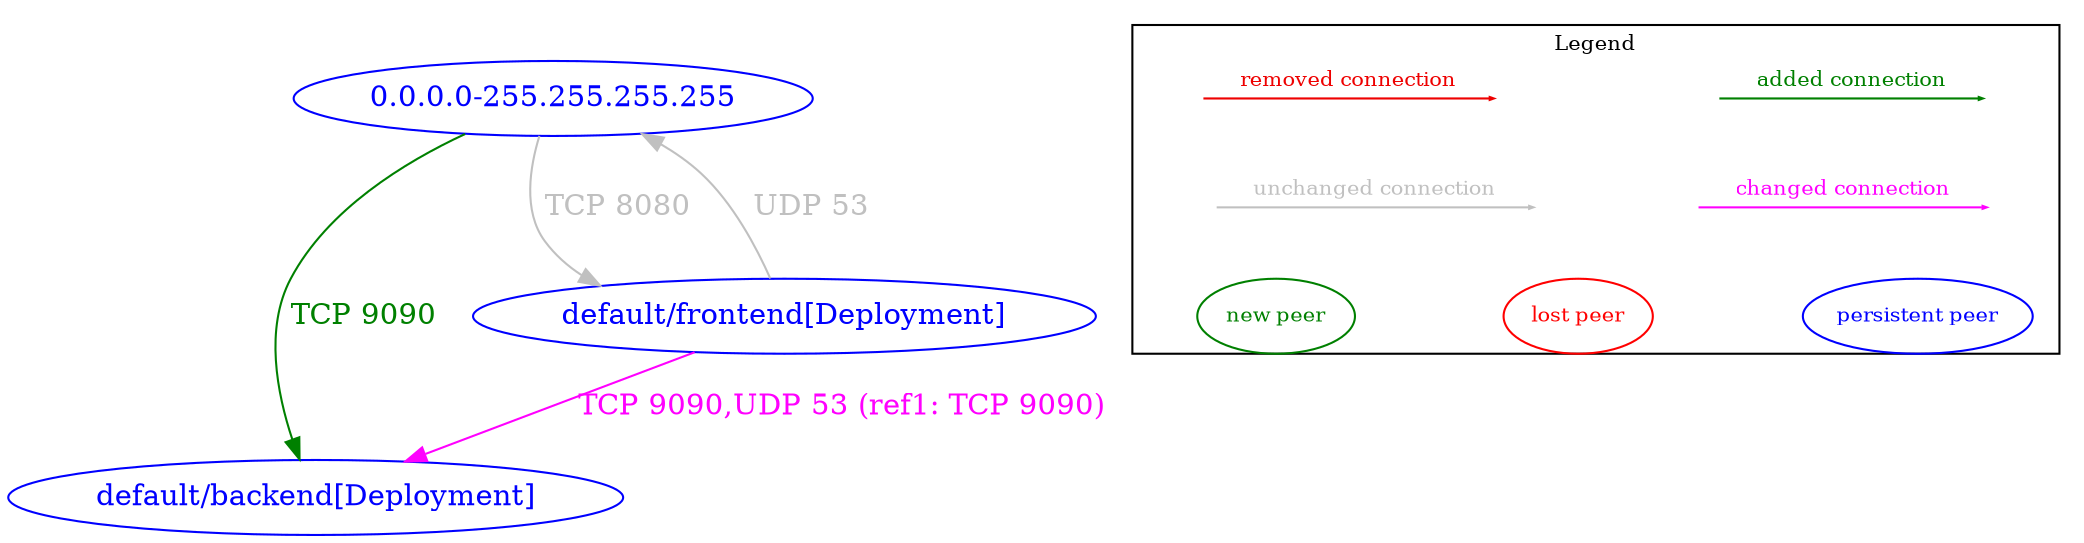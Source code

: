 digraph {
	"0.0.0.0-255.255.255.255" [label="0.0.0.0-255.255.255.255" color="blue" fontcolor="blue"]
	"default/backend[Deployment]" [label="default/backend[Deployment]" color="blue" fontcolor="blue"]
	"default/frontend[Deployment]" [label="default/frontend[Deployment]" color="blue" fontcolor="blue"]
	"0.0.0.0-255.255.255.255" -> "default/backend[Deployment]" [label="TCP 9090" color="#008000" fontcolor="#008000"]
	"0.0.0.0-255.255.255.255" -> "default/frontend[Deployment]" [label="TCP 8080" color="grey" fontcolor="grey"]
	"default/frontend[Deployment]" -> "0.0.0.0-255.255.255.255" [label="UDP 53" color="grey" fontcolor="grey"]
	"default/frontend[Deployment]" -> "default/backend[Deployment]" [label="TCP 9090,UDP 53 (ref1: TCP 9090)" color="magenta" fontcolor="magenta"]
	nodesep=0.5
	subgraph cluster_legend {
		label="Legend"
		fontsize = 10
		margin=0
		a [style=invis height=0 width=0]
		b [style=invis height=0 width=0]
		c [style=invis height=0 width=0]
		d [style=invis height=0 width=0]
		e [style=invis height=0 width=0]
		f [style=invis height=0 width=0]
		g [style=invis height=0 width=0]
		h [style=invis height=0 width=0]
		{rank=source a b c d}
		{rank=same e f g h}
		a -> b [label="added connection", color="#008000" fontcolor="#008000" fontsize = 10 arrowsize=0.2]
		c -> d [label="removed connection", color="red2" fontcolor="red2" fontsize = 10 arrowsize=0.2]
		e -> f [label="changed connection", color="magenta" fontcolor="magenta" fontsize = 10 arrowsize=0.2]
		g -> h [label="unchanged connection", color="grey" fontcolor="grey" fontsize = 10 arrowsize=0.2]
		np [label="new peer" color="#008000" fontcolor="#008000" fontsize = 10]
		lp [label="lost peer" color="red" fontcolor="red" fontsize = 10]
		pp [label="persistent peer" color="blue" fontcolor="blue" fontsize = 10]
		{rank=sink np lp pp}
		np->lp [style=invis]
		lp->pp [style=invis]
	}
}
